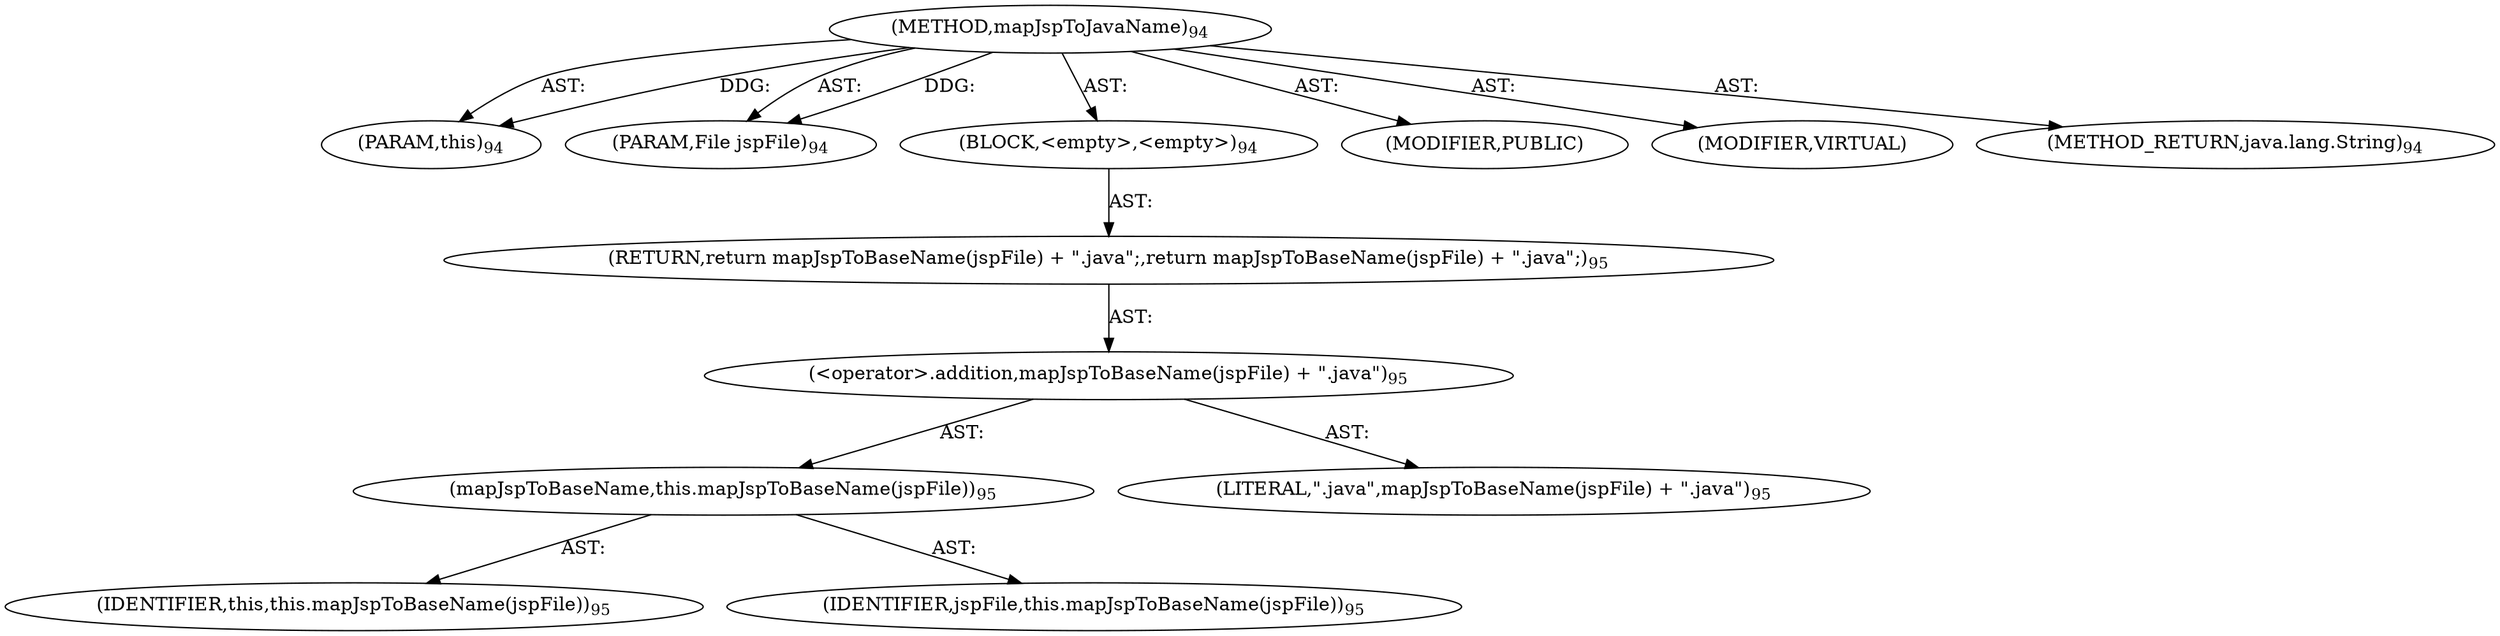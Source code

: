 digraph "mapJspToJavaName" {  
"111669149696" [label = <(METHOD,mapJspToJavaName)<SUB>94</SUB>> ]
"115964116992" [label = <(PARAM,this)<SUB>94</SUB>> ]
"115964116994" [label = <(PARAM,File jspFile)<SUB>94</SUB>> ]
"25769803776" [label = <(BLOCK,&lt;empty&gt;,&lt;empty&gt;)<SUB>94</SUB>> ]
"146028888064" [label = <(RETURN,return mapJspToBaseName(jspFile) + &quot;.java&quot;;,return mapJspToBaseName(jspFile) + &quot;.java&quot;;)<SUB>95</SUB>> ]
"30064771072" [label = <(&lt;operator&gt;.addition,mapJspToBaseName(jspFile) + &quot;.java&quot;)<SUB>95</SUB>> ]
"30064771073" [label = <(mapJspToBaseName,this.mapJspToBaseName(jspFile))<SUB>95</SUB>> ]
"68719476736" [label = <(IDENTIFIER,this,this.mapJspToBaseName(jspFile))<SUB>95</SUB>> ]
"68719476738" [label = <(IDENTIFIER,jspFile,this.mapJspToBaseName(jspFile))<SUB>95</SUB>> ]
"90194313216" [label = <(LITERAL,&quot;.java&quot;,mapJspToBaseName(jspFile) + &quot;.java&quot;)<SUB>95</SUB>> ]
"133143986178" [label = <(MODIFIER,PUBLIC)> ]
"133143986179" [label = <(MODIFIER,VIRTUAL)> ]
"128849018880" [label = <(METHOD_RETURN,java.lang.String)<SUB>94</SUB>> ]
  "111669149696" -> "115964116992"  [ label = "AST: "] 
  "111669149696" -> "115964116994"  [ label = "AST: "] 
  "111669149696" -> "25769803776"  [ label = "AST: "] 
  "111669149696" -> "133143986178"  [ label = "AST: "] 
  "111669149696" -> "133143986179"  [ label = "AST: "] 
  "111669149696" -> "128849018880"  [ label = "AST: "] 
  "25769803776" -> "146028888064"  [ label = "AST: "] 
  "146028888064" -> "30064771072"  [ label = "AST: "] 
  "30064771072" -> "30064771073"  [ label = "AST: "] 
  "30064771072" -> "90194313216"  [ label = "AST: "] 
  "30064771073" -> "68719476736"  [ label = "AST: "] 
  "30064771073" -> "68719476738"  [ label = "AST: "] 
  "111669149696" -> "115964116992"  [ label = "DDG: "] 
  "111669149696" -> "115964116994"  [ label = "DDG: "] 
}
